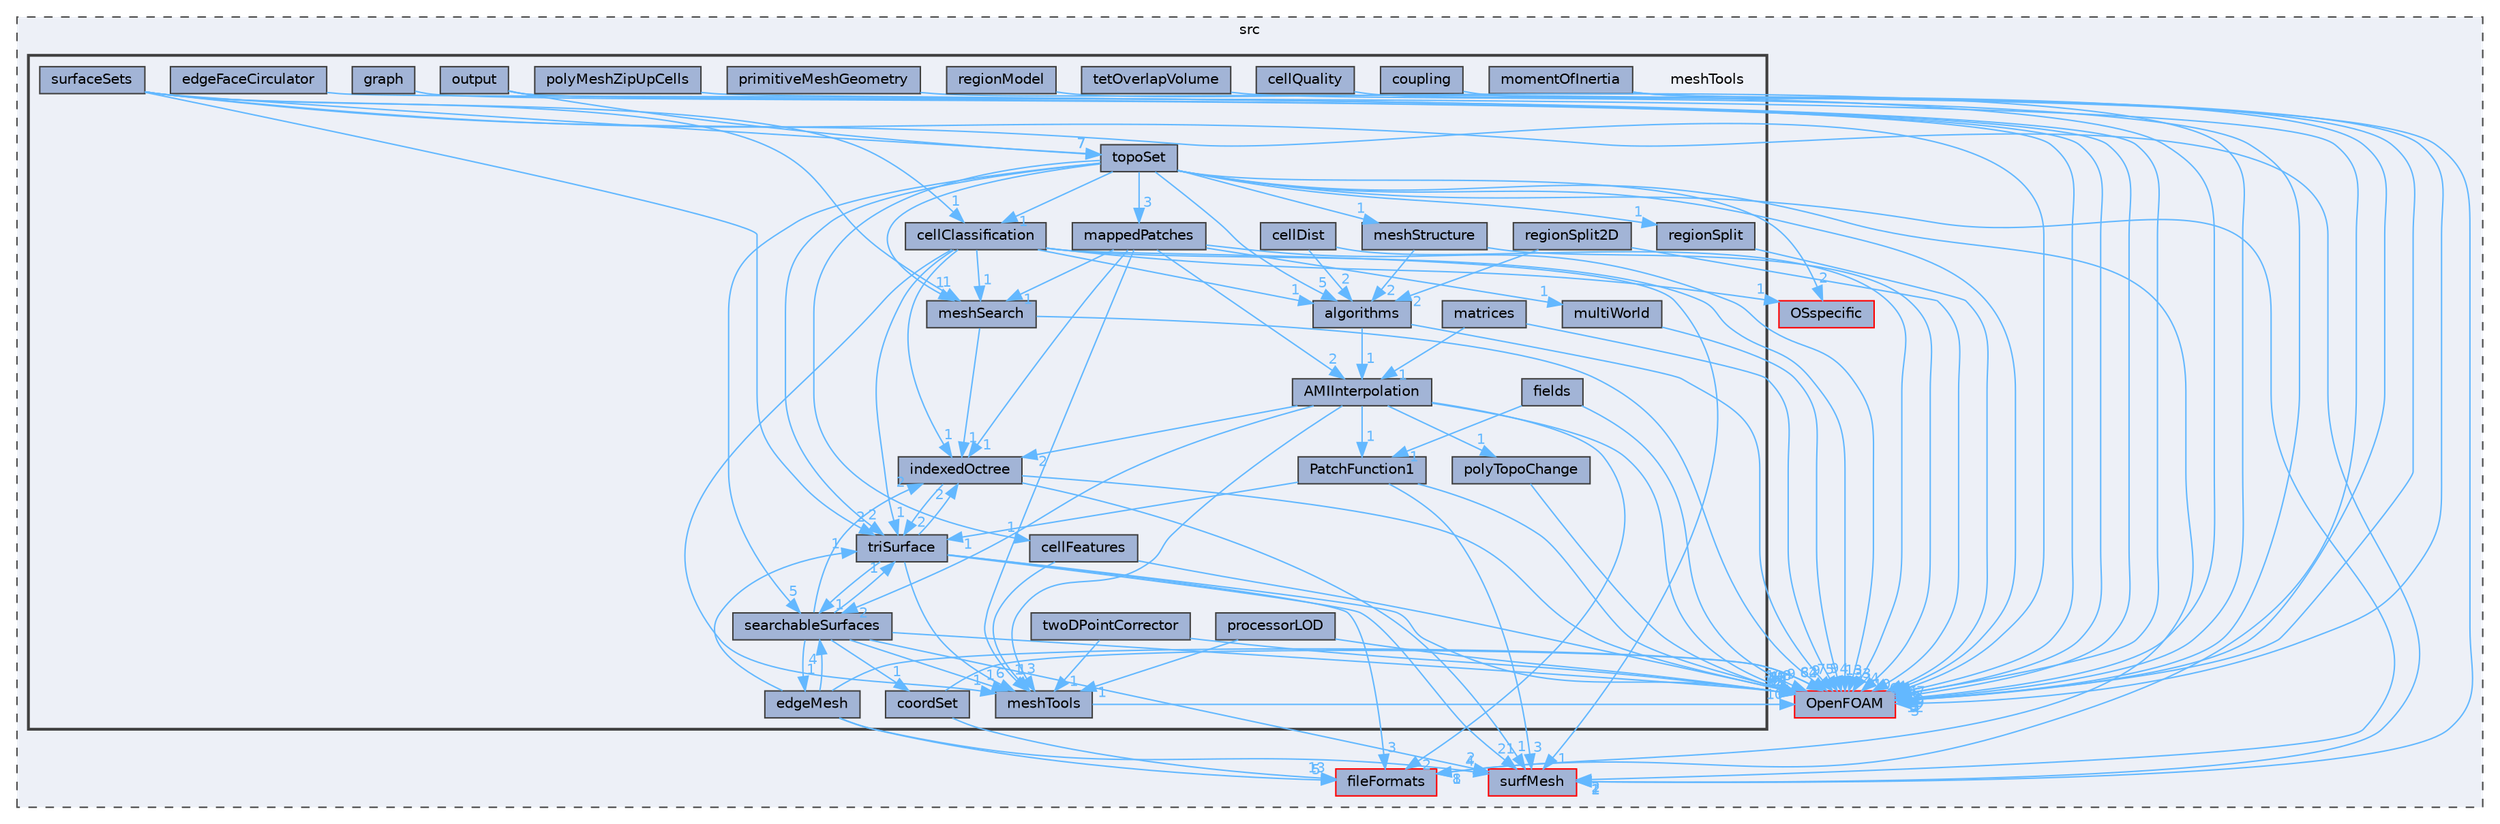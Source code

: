 digraph "src/meshTools"
{
 // LATEX_PDF_SIZE
  bgcolor="transparent";
  edge [fontname=Helvetica,fontsize=10,labelfontname=Helvetica,labelfontsize=10];
  node [fontname=Helvetica,fontsize=10,shape=box,height=0.2,width=0.4];
  compound=true
  subgraph clusterdir_68267d1309a1af8e8297ef4c3efbcdba {
    graph [ bgcolor="#edf0f7", pencolor="grey25", label="src", fontname=Helvetica,fontsize=10 style="filled,dashed", URL="dir_68267d1309a1af8e8297ef4c3efbcdba.html",tooltip=""]
  dir_0a88fe22feb23ce5f078a04a1df67721 [label="surfMesh", fillcolor="#a2b4d6", color="red", style="filled", URL="dir_0a88fe22feb23ce5f078a04a1df67721.html",tooltip=""];
  dir_1e7df7a7407fc4618be5c18f76eb7b99 [label="OSspecific", fillcolor="#a2b4d6", color="red", style="filled", URL="dir_1e7df7a7407fc4618be5c18f76eb7b99.html",tooltip=""];
  dir_b05602f37bb521a7142c0a3e200b5f35 [label="fileFormats", fillcolor="#a2b4d6", color="red", style="filled", URL="dir_b05602f37bb521a7142c0a3e200b5f35.html",tooltip=""];
  dir_c5473ff19b20e6ec4dfe5c310b3778a8 [label="OpenFOAM", fillcolor="#a2b4d6", color="red", style="filled", URL="dir_c5473ff19b20e6ec4dfe5c310b3778a8.html",tooltip=""];
  subgraph clusterdir_ae30ad0bef50cf391b24c614251bb9fd {
    graph [ bgcolor="#edf0f7", pencolor="grey25", label="", fontname=Helvetica,fontsize=10 style="filled,bold", URL="dir_ae30ad0bef50cf391b24c614251bb9fd.html",tooltip=""]
    dir_ae30ad0bef50cf391b24c614251bb9fd [shape=plaintext, label="meshTools"];
  dir_488f81ac1e9f391f7800e42bf7f5bacd [label="algorithms", fillcolor="#a2b4d6", color="grey25", style="filled", URL="dir_488f81ac1e9f391f7800e42bf7f5bacd.html",tooltip=""];
  dir_6b9532b4107849d088a6e7b91bdf643c [label="AMIInterpolation", fillcolor="#a2b4d6", color="grey25", style="filled", URL="dir_6b9532b4107849d088a6e7b91bdf643c.html",tooltip=""];
  dir_4bc05fb9b88a5582dccdfc3fdfdff5b9 [label="cellClassification", fillcolor="#a2b4d6", color="grey25", style="filled", URL="dir_4bc05fb9b88a5582dccdfc3fdfdff5b9.html",tooltip=""];
  dir_8ae854907988b2e3ddeec60c68059dc9 [label="cellDist", fillcolor="#a2b4d6", color="grey25", style="filled", URL="dir_8ae854907988b2e3ddeec60c68059dc9.html",tooltip=""];
  dir_8e84b7a8ecd36470533812cac5903fcd [label="cellFeatures", fillcolor="#a2b4d6", color="grey25", style="filled", URL="dir_8e84b7a8ecd36470533812cac5903fcd.html",tooltip=""];
  dir_8cb25ec061bb4cc958e2241058d08f99 [label="cellQuality", fillcolor="#a2b4d6", color="grey25", style="filled", URL="dir_8cb25ec061bb4cc958e2241058d08f99.html",tooltip=""];
  dir_16fc24032cee90d565e624eb11bff780 [label="coordSet", fillcolor="#a2b4d6", color="grey25", style="filled", URL="dir_16fc24032cee90d565e624eb11bff780.html",tooltip=""];
  dir_d78ae2d29a7ee007a710a37eded2cb98 [label="coupling", fillcolor="#a2b4d6", color="grey25", style="filled", URL="dir_d78ae2d29a7ee007a710a37eded2cb98.html",tooltip=""];
  dir_128f2956519415e6097dd3d5915f8df1 [label="edgeFaceCirculator", fillcolor="#a2b4d6", color="grey25", style="filled", URL="dir_128f2956519415e6097dd3d5915f8df1.html",tooltip=""];
  dir_49db66e8fd2a67bf222b9ee7503b6041 [label="edgeMesh", fillcolor="#a2b4d6", color="grey25", style="filled", URL="dir_49db66e8fd2a67bf222b9ee7503b6041.html",tooltip=""];
  dir_f913cff54bf185e9f9b35bbecdb96106 [label="fields", fillcolor="#a2b4d6", color="grey25", style="filled", URL="dir_f913cff54bf185e9f9b35bbecdb96106.html",tooltip=""];
  dir_b22712d859882d34618a9f5681aae79a [label="graph", fillcolor="#a2b4d6", color="grey25", style="filled", URL="dir_b22712d859882d34618a9f5681aae79a.html",tooltip=""];
  dir_daefbc79e43b4c6de930591d46791fc2 [label="indexedOctree", fillcolor="#a2b4d6", color="grey25", style="filled", URL="dir_daefbc79e43b4c6de930591d46791fc2.html",tooltip=""];
  dir_c77b33f4fcb6ece30dd2aa16d1bc605e [label="mappedPatches", fillcolor="#a2b4d6", color="grey25", style="filled", URL="dir_c77b33f4fcb6ece30dd2aa16d1bc605e.html",tooltip=""];
  dir_0a82308345dd56f15d2e0675555b9340 [label="matrices", fillcolor="#a2b4d6", color="grey25", style="filled", URL="dir_0a82308345dd56f15d2e0675555b9340.html",tooltip=""];
  dir_7314f67fd2a911ec2225fce1156c35c5 [label="meshSearch", fillcolor="#a2b4d6", color="grey25", style="filled", URL="dir_7314f67fd2a911ec2225fce1156c35c5.html",tooltip=""];
  dir_f7504254de9a2a0923beed9ed98c5858 [label="meshStructure", fillcolor="#a2b4d6", color="grey25", style="filled", URL="dir_f7504254de9a2a0923beed9ed98c5858.html",tooltip=""];
  dir_ed89494532d84cde5bd7df6bbfcbe2dc [label="meshTools", fillcolor="#a2b4d6", color="grey25", style="filled", URL="dir_ed89494532d84cde5bd7df6bbfcbe2dc.html",tooltip=""];
  dir_02ee004488fc7b2d3e873f5cdcdbed72 [label="momentOfInertia", fillcolor="#a2b4d6", color="grey25", style="filled", URL="dir_02ee004488fc7b2d3e873f5cdcdbed72.html",tooltip=""];
  dir_6ba5e4d62496b513c297333ab1a65b11 [label="multiWorld", fillcolor="#a2b4d6", color="grey25", style="filled", URL="dir_6ba5e4d62496b513c297333ab1a65b11.html",tooltip=""];
  dir_3db38cd7e70a8b62f5e2b7b1a971d99c [label="output", fillcolor="#a2b4d6", color="grey25", style="filled", URL="dir_3db38cd7e70a8b62f5e2b7b1a971d99c.html",tooltip=""];
  dir_09d50951098ee555b67e42398c5d8325 [label="PatchFunction1", fillcolor="#a2b4d6", color="grey25", style="filled", URL="dir_09d50951098ee555b67e42398c5d8325.html",tooltip=""];
  dir_233135fa0cf9ce8b9f026bfaa7c9109e [label="polyMeshZipUpCells", fillcolor="#a2b4d6", color="grey25", style="filled", URL="dir_233135fa0cf9ce8b9f026bfaa7c9109e.html",tooltip=""];
  dir_c389f6a60c7943062c7641a3b8faf6d0 [label="polyTopoChange", fillcolor="#a2b4d6", color="grey25", style="filled", URL="dir_c389f6a60c7943062c7641a3b8faf6d0.html",tooltip=""];
  dir_afed3d02f2288e809f71dba03b350dbd [label="primitiveMeshGeometry", fillcolor="#a2b4d6", color="grey25", style="filled", URL="dir_afed3d02f2288e809f71dba03b350dbd.html",tooltip=""];
  dir_37fa615bf9ef1beb1efdb4eaf3f47e60 [label="processorLOD", fillcolor="#a2b4d6", color="grey25", style="filled", URL="dir_37fa615bf9ef1beb1efdb4eaf3f47e60.html",tooltip=""];
  dir_55f395437c26eb211ee67f568eb0531b [label="regionModel", fillcolor="#a2b4d6", color="grey25", style="filled", URL="dir_55f395437c26eb211ee67f568eb0531b.html",tooltip=""];
  dir_e6eb7eb4a0044a29d56f0d9aa7020713 [label="regionSplit", fillcolor="#a2b4d6", color="grey25", style="filled", URL="dir_e6eb7eb4a0044a29d56f0d9aa7020713.html",tooltip=""];
  dir_07327a5cc94da3d5a907f40b097f6379 [label="regionSplit2D", fillcolor="#a2b4d6", color="grey25", style="filled", URL="dir_07327a5cc94da3d5a907f40b097f6379.html",tooltip=""];
  dir_fdba7555f757b9c8126275cbaccc3a14 [label="searchableSurfaces", fillcolor="#a2b4d6", color="grey25", style="filled", URL="dir_fdba7555f757b9c8126275cbaccc3a14.html",tooltip=""];
  dir_e680ad1ba1f83b1c217a13410c40c85a [label="surfaceSets", fillcolor="#a2b4d6", color="grey25", style="filled", URL="dir_e680ad1ba1f83b1c217a13410c40c85a.html",tooltip=""];
  dir_06f7c61eb3ae27549f2add221f25cc6b [label="tetOverlapVolume", fillcolor="#a2b4d6", color="grey25", style="filled", URL="dir_06f7c61eb3ae27549f2add221f25cc6b.html",tooltip=""];
  dir_53c6f1430167a4cd316d5caa179db9dd [label="topoSet", fillcolor="#a2b4d6", color="grey25", style="filled", URL="dir_53c6f1430167a4cd316d5caa179db9dd.html",tooltip=""];
  dir_2c4b96702ead4056d900947b6784ec65 [label="triSurface", fillcolor="#a2b4d6", color="grey25", style="filled", URL="dir_2c4b96702ead4056d900947b6784ec65.html",tooltip=""];
  dir_84a34869fbafd9b8cb2b20ac7868986d [label="twoDPointCorrector", fillcolor="#a2b4d6", color="grey25", style="filled", URL="dir_84a34869fbafd9b8cb2b20ac7868986d.html",tooltip=""];
  }
  }
  dir_488f81ac1e9f391f7800e42bf7f5bacd->dir_c5473ff19b20e6ec4dfe5c310b3778a8 [headlabel="75", labeldistance=1.5 headhref="dir_000081_002695.html" href="dir_000081_002695.html" color="steelblue1" fontcolor="steelblue1"];
  dir_488f81ac1e9f391f7800e42bf7f5bacd->dir_6b9532b4107849d088a6e7b91bdf643c [headlabel="1", labeldistance=1.5 headhref="dir_000081_000101.html" href="dir_000081_000101.html" color="steelblue1" fontcolor="steelblue1"];
  dir_6b9532b4107849d088a6e7b91bdf643c->dir_c5473ff19b20e6ec4dfe5c310b3778a8 [headlabel="108", labeldistance=1.5 headhref="dir_000101_002695.html" href="dir_000101_002695.html" color="steelblue1" fontcolor="steelblue1"];
  dir_6b9532b4107849d088a6e7b91bdf643c->dir_ed89494532d84cde5bd7df6bbfcbe2dc [headlabel="3", labeldistance=1.5 headhref="dir_000101_002383.html" href="dir_000101_002383.html" color="steelblue1" fontcolor="steelblue1"];
  dir_6b9532b4107849d088a6e7b91bdf643c->dir_fdba7555f757b9c8126275cbaccc3a14 [headlabel="2", labeldistance=1.5 headhref="dir_000101_003461.html" href="dir_000101_003461.html" color="steelblue1" fontcolor="steelblue1"];
  dir_6b9532b4107849d088a6e7b91bdf643c->dir_daefbc79e43b4c6de930591d46791fc2 [headlabel="2", labeldistance=1.5 headhref="dir_000101_001834.html" href="dir_000101_001834.html" color="steelblue1" fontcolor="steelblue1"];
  dir_6b9532b4107849d088a6e7b91bdf643c->dir_09d50951098ee555b67e42398c5d8325 [headlabel="1", labeldistance=1.5 headhref="dir_000101_002831.html" href="dir_000101_002831.html" color="steelblue1" fontcolor="steelblue1"];
  dir_6b9532b4107849d088a6e7b91bdf643c->dir_c389f6a60c7943062c7641a3b8faf6d0 [headlabel="1", labeldistance=1.5 headhref="dir_000101_002999.html" href="dir_000101_002999.html" color="steelblue1" fontcolor="steelblue1"];
  dir_6b9532b4107849d088a6e7b91bdf643c->dir_b05602f37bb521a7142c0a3e200b5f35 [headlabel="2", labeldistance=1.5 headhref="dir_000101_001353.html" href="dir_000101_001353.html" color="steelblue1" fontcolor="steelblue1"];
  dir_4bc05fb9b88a5582dccdfc3fdfdff5b9->dir_0a88fe22feb23ce5f078a04a1df67721 [headlabel="1", labeldistance=1.5 headhref="dir_000415_003891.html" href="dir_000415_003891.html" color="steelblue1" fontcolor="steelblue1"];
  dir_4bc05fb9b88a5582dccdfc3fdfdff5b9->dir_1e7df7a7407fc4618be5c18f76eb7b99 [headlabel="1", labeldistance=1.5 headhref="dir_000415_002727.html" href="dir_000415_002727.html" color="steelblue1" fontcolor="steelblue1"];
  dir_4bc05fb9b88a5582dccdfc3fdfdff5b9->dir_2c4b96702ead4056d900947b6784ec65 [headlabel="1", labeldistance=1.5 headhref="dir_000415_004124.html" href="dir_000415_004124.html" color="steelblue1" fontcolor="steelblue1"];
  dir_4bc05fb9b88a5582dccdfc3fdfdff5b9->dir_488f81ac1e9f391f7800e42bf7f5bacd [headlabel="1", labeldistance=1.5 headhref="dir_000415_000081.html" href="dir_000415_000081.html" color="steelblue1" fontcolor="steelblue1"];
  dir_4bc05fb9b88a5582dccdfc3fdfdff5b9->dir_7314f67fd2a911ec2225fce1156c35c5 [headlabel="1", labeldistance=1.5 headhref="dir_000415_002376.html" href="dir_000415_002376.html" color="steelblue1" fontcolor="steelblue1"];
  dir_4bc05fb9b88a5582dccdfc3fdfdff5b9->dir_c5473ff19b20e6ec4dfe5c310b3778a8 [headlabel="13", labeldistance=1.5 headhref="dir_000415_002695.html" href="dir_000415_002695.html" color="steelblue1" fontcolor="steelblue1"];
  dir_4bc05fb9b88a5582dccdfc3fdfdff5b9->dir_daefbc79e43b4c6de930591d46791fc2 [headlabel="1", labeldistance=1.5 headhref="dir_000415_001834.html" href="dir_000415_001834.html" color="steelblue1" fontcolor="steelblue1"];
  dir_4bc05fb9b88a5582dccdfc3fdfdff5b9->dir_ed89494532d84cde5bd7df6bbfcbe2dc [headlabel="1", labeldistance=1.5 headhref="dir_000415_002383.html" href="dir_000415_002383.html" color="steelblue1" fontcolor="steelblue1"];
  dir_8ae854907988b2e3ddeec60c68059dc9->dir_c5473ff19b20e6ec4dfe5c310b3778a8 [headlabel="24", labeldistance=1.5 headhref="dir_000419_002695.html" href="dir_000419_002695.html" color="steelblue1" fontcolor="steelblue1"];
  dir_8ae854907988b2e3ddeec60c68059dc9->dir_488f81ac1e9f391f7800e42bf7f5bacd [headlabel="2", labeldistance=1.5 headhref="dir_000419_000081.html" href="dir_000419_000081.html" color="steelblue1" fontcolor="steelblue1"];
  dir_8e84b7a8ecd36470533812cac5903fcd->dir_c5473ff19b20e6ec4dfe5c310b3778a8 [headlabel="11", labeldistance=1.5 headhref="dir_000420_002695.html" href="dir_000420_002695.html" color="steelblue1" fontcolor="steelblue1"];
  dir_8e84b7a8ecd36470533812cac5903fcd->dir_ed89494532d84cde5bd7df6bbfcbe2dc [headlabel="1", labeldistance=1.5 headhref="dir_000420_002383.html" href="dir_000420_002383.html" color="steelblue1" fontcolor="steelblue1"];
  dir_8cb25ec061bb4cc958e2241058d08f99->dir_c5473ff19b20e6ec4dfe5c310b3778a8 [headlabel="3", labeldistance=1.5 headhref="dir_000428_002695.html" href="dir_000428_002695.html" color="steelblue1" fontcolor="steelblue1"];
  dir_16fc24032cee90d565e624eb11bff780->dir_b05602f37bb521a7142c0a3e200b5f35 [headlabel="13", labeldistance=1.5 headhref="dir_000686_001353.html" href="dir_000686_001353.html" color="steelblue1" fontcolor="steelblue1"];
  dir_16fc24032cee90d565e624eb11bff780->dir_c5473ff19b20e6ec4dfe5c310b3778a8 [headlabel="64", labeldistance=1.5 headhref="dir_000686_002695.html" href="dir_000686_002695.html" color="steelblue1" fontcolor="steelblue1"];
  dir_d78ae2d29a7ee007a710a37eded2cb98->dir_c5473ff19b20e6ec4dfe5c310b3778a8 [headlabel="7", labeldistance=1.5 headhref="dir_000713_002695.html" href="dir_000713_002695.html" color="steelblue1" fontcolor="steelblue1"];
  dir_128f2956519415e6097dd3d5915f8df1->dir_c5473ff19b20e6ec4dfe5c310b3778a8 [headlabel="3", labeldistance=1.5 headhref="dir_001105_002695.html" href="dir_001105_002695.html" color="steelblue1" fontcolor="steelblue1"];
  dir_49db66e8fd2a67bf222b9ee7503b6041->dir_c5473ff19b20e6ec4dfe5c310b3778a8 [headlabel="82", labeldistance=1.5 headhref="dir_001112_002695.html" href="dir_001112_002695.html" color="steelblue1" fontcolor="steelblue1"];
  dir_49db66e8fd2a67bf222b9ee7503b6041->dir_0a88fe22feb23ce5f078a04a1df67721 [headlabel="4", labeldistance=1.5 headhref="dir_001112_003891.html" href="dir_001112_003891.html" color="steelblue1" fontcolor="steelblue1"];
  dir_49db66e8fd2a67bf222b9ee7503b6041->dir_2c4b96702ead4056d900947b6784ec65 [headlabel="1", labeldistance=1.5 headhref="dir_001112_004124.html" href="dir_001112_004124.html" color="steelblue1" fontcolor="steelblue1"];
  dir_49db66e8fd2a67bf222b9ee7503b6041->dir_b05602f37bb521a7142c0a3e200b5f35 [headlabel="5", labeldistance=1.5 headhref="dir_001112_001353.html" href="dir_001112_001353.html" color="steelblue1" fontcolor="steelblue1"];
  dir_49db66e8fd2a67bf222b9ee7503b6041->dir_fdba7555f757b9c8126275cbaccc3a14 [headlabel="4", labeldistance=1.5 headhref="dir_001112_003461.html" href="dir_001112_003461.html" color="steelblue1" fontcolor="steelblue1"];
  dir_f913cff54bf185e9f9b35bbecdb96106->dir_c5473ff19b20e6ec4dfe5c310b3778a8 [headlabel="9", labeldistance=1.5 headhref="dir_001333_002695.html" href="dir_001333_002695.html" color="steelblue1" fontcolor="steelblue1"];
  dir_f913cff54bf185e9f9b35bbecdb96106->dir_09d50951098ee555b67e42398c5d8325 [headlabel="1", labeldistance=1.5 headhref="dir_001333_002831.html" href="dir_001333_002831.html" color="steelblue1" fontcolor="steelblue1"];
  dir_b22712d859882d34618a9f5681aae79a->dir_c5473ff19b20e6ec4dfe5c310b3778a8 [headlabel="19", labeldistance=1.5 headhref="dir_001677_002695.html" href="dir_001677_002695.html" color="steelblue1" fontcolor="steelblue1"];
  dir_daefbc79e43b4c6de930591d46791fc2->dir_0a88fe22feb23ce5f078a04a1df67721 [headlabel="1", labeldistance=1.5 headhref="dir_001834_003891.html" href="dir_001834_003891.html" color="steelblue1" fontcolor="steelblue1"];
  dir_daefbc79e43b4c6de930591d46791fc2->dir_2c4b96702ead4056d900947b6784ec65 [headlabel="2", labeldistance=1.5 headhref="dir_001834_004124.html" href="dir_001834_004124.html" color="steelblue1" fontcolor="steelblue1"];
  dir_daefbc79e43b4c6de930591d46791fc2->dir_c5473ff19b20e6ec4dfe5c310b3778a8 [headlabel="16", labeldistance=1.5 headhref="dir_001834_002695.html" href="dir_001834_002695.html" color="steelblue1" fontcolor="steelblue1"];
  dir_c77b33f4fcb6ece30dd2aa16d1bc605e->dir_c5473ff19b20e6ec4dfe5c310b3778a8 [headlabel="33", labeldistance=1.5 headhref="dir_002310_002695.html" href="dir_002310_002695.html" color="steelblue1" fontcolor="steelblue1"];
  dir_c77b33f4fcb6ece30dd2aa16d1bc605e->dir_7314f67fd2a911ec2225fce1156c35c5 [headlabel="1", labeldistance=1.5 headhref="dir_002310_002376.html" href="dir_002310_002376.html" color="steelblue1" fontcolor="steelblue1"];
  dir_c77b33f4fcb6ece30dd2aa16d1bc605e->dir_6ba5e4d62496b513c297333ab1a65b11 [headlabel="1", labeldistance=1.5 headhref="dir_002310_002506.html" href="dir_002310_002506.html" color="steelblue1" fontcolor="steelblue1"];
  dir_c77b33f4fcb6ece30dd2aa16d1bc605e->dir_ed89494532d84cde5bd7df6bbfcbe2dc [headlabel="1", labeldistance=1.5 headhref="dir_002310_002383.html" href="dir_002310_002383.html" color="steelblue1" fontcolor="steelblue1"];
  dir_c77b33f4fcb6ece30dd2aa16d1bc605e->dir_daefbc79e43b4c6de930591d46791fc2 [headlabel="1", labeldistance=1.5 headhref="dir_002310_001834.html" href="dir_002310_001834.html" color="steelblue1" fontcolor="steelblue1"];
  dir_c77b33f4fcb6ece30dd2aa16d1bc605e->dir_6b9532b4107849d088a6e7b91bdf643c [headlabel="2", labeldistance=1.5 headhref="dir_002310_000101.html" href="dir_002310_000101.html" color="steelblue1" fontcolor="steelblue1"];
  dir_0a82308345dd56f15d2e0675555b9340->dir_6b9532b4107849d088a6e7b91bdf643c [headlabel="1", labeldistance=1.5 headhref="dir_002332_000101.html" href="dir_002332_000101.html" color="steelblue1" fontcolor="steelblue1"];
  dir_0a82308345dd56f15d2e0675555b9340->dir_c5473ff19b20e6ec4dfe5c310b3778a8 [headlabel="9", labeldistance=1.5 headhref="dir_002332_002695.html" href="dir_002332_002695.html" color="steelblue1" fontcolor="steelblue1"];
  dir_7314f67fd2a911ec2225fce1156c35c5->dir_c5473ff19b20e6ec4dfe5c310b3778a8 [headlabel="9", labeldistance=1.5 headhref="dir_002376_002695.html" href="dir_002376_002695.html" color="steelblue1" fontcolor="steelblue1"];
  dir_7314f67fd2a911ec2225fce1156c35c5->dir_daefbc79e43b4c6de930591d46791fc2 [headlabel="1", labeldistance=1.5 headhref="dir_002376_001834.html" href="dir_002376_001834.html" color="steelblue1" fontcolor="steelblue1"];
  dir_f7504254de9a2a0923beed9ed98c5858->dir_488f81ac1e9f391f7800e42bf7f5bacd [headlabel="2", labeldistance=1.5 headhref="dir_002378_000081.html" href="dir_002378_000081.html" color="steelblue1" fontcolor="steelblue1"];
  dir_f7504254de9a2a0923beed9ed98c5858->dir_c5473ff19b20e6ec4dfe5c310b3778a8 [headlabel="10", labeldistance=1.5 headhref="dir_002378_002695.html" href="dir_002378_002695.html" color="steelblue1" fontcolor="steelblue1"];
  dir_ed89494532d84cde5bd7df6bbfcbe2dc->dir_c5473ff19b20e6ec4dfe5c310b3778a8 [headlabel="10", labeldistance=1.5 headhref="dir_002383_002695.html" href="dir_002383_002695.html" color="steelblue1" fontcolor="steelblue1"];
  dir_02ee004488fc7b2d3e873f5cdcdbed72->dir_0a88fe22feb23ce5f078a04a1df67721 [headlabel="1", labeldistance=1.5 headhref="dir_002432_003891.html" href="dir_002432_003891.html" color="steelblue1" fontcolor="steelblue1"];
  dir_02ee004488fc7b2d3e873f5cdcdbed72->dir_c5473ff19b20e6ec4dfe5c310b3778a8 [headlabel="3", labeldistance=1.5 headhref="dir_002432_002695.html" href="dir_002432_002695.html" color="steelblue1" fontcolor="steelblue1"];
  dir_6ba5e4d62496b513c297333ab1a65b11->dir_c5473ff19b20e6ec4dfe5c310b3778a8 [headlabel="4", labeldistance=1.5 headhref="dir_002506_002695.html" href="dir_002506_002695.html" color="steelblue1" fontcolor="steelblue1"];
  dir_3db38cd7e70a8b62f5e2b7b1a971d99c->dir_b05602f37bb521a7142c0a3e200b5f35 [headlabel="8", labeldistance=1.5 headhref="dir_002741_001353.html" href="dir_002741_001353.html" color="steelblue1" fontcolor="steelblue1"];
  dir_3db38cd7e70a8b62f5e2b7b1a971d99c->dir_c5473ff19b20e6ec4dfe5c310b3778a8 [headlabel="19", labeldistance=1.5 headhref="dir_002741_002695.html" href="dir_002741_002695.html" color="steelblue1" fontcolor="steelblue1"];
  dir_3db38cd7e70a8b62f5e2b7b1a971d99c->dir_53c6f1430167a4cd316d5caa179db9dd [headlabel="7", labeldistance=1.5 headhref="dir_002741_004074.html" href="dir_002741_004074.html" color="steelblue1" fontcolor="steelblue1"];
  dir_09d50951098ee555b67e42398c5d8325->dir_0a88fe22feb23ce5f078a04a1df67721 [headlabel="3", labeldistance=1.5 headhref="dir_002831_003891.html" href="dir_002831_003891.html" color="steelblue1" fontcolor="steelblue1"];
  dir_09d50951098ee555b67e42398c5d8325->dir_2c4b96702ead4056d900947b6784ec65 [headlabel="1", labeldistance=1.5 headhref="dir_002831_004124.html" href="dir_002831_004124.html" color="steelblue1" fontcolor="steelblue1"];
  dir_09d50951098ee555b67e42398c5d8325->dir_c5473ff19b20e6ec4dfe5c310b3778a8 [headlabel="43", labeldistance=1.5 headhref="dir_002831_002695.html" href="dir_002831_002695.html" color="steelblue1" fontcolor="steelblue1"];
  dir_233135fa0cf9ce8b9f026bfaa7c9109e->dir_c5473ff19b20e6ec4dfe5c310b3778a8 [headlabel="4", labeldistance=1.5 headhref="dir_002987_002695.html" href="dir_002987_002695.html" color="steelblue1" fontcolor="steelblue1"];
  dir_c389f6a60c7943062c7641a3b8faf6d0->dir_c5473ff19b20e6ec4dfe5c310b3778a8 [headlabel="32", labeldistance=1.5 headhref="dir_002999_002695.html" href="dir_002999_002695.html" color="steelblue1" fontcolor="steelblue1"];
  dir_afed3d02f2288e809f71dba03b350dbd->dir_c5473ff19b20e6ec4dfe5c310b3778a8 [headlabel="5", labeldistance=1.5 headhref="dir_003065_002695.html" href="dir_003065_002695.html" color="steelblue1" fontcolor="steelblue1"];
  dir_37fa615bf9ef1beb1efdb4eaf3f47e60->dir_c5473ff19b20e6ec4dfe5c310b3778a8 [headlabel="9", labeldistance=1.5 headhref="dir_003097_002695.html" href="dir_003097_002695.html" color="steelblue1" fontcolor="steelblue1"];
  dir_37fa615bf9ef1beb1efdb4eaf3f47e60->dir_ed89494532d84cde5bd7df6bbfcbe2dc [headlabel="1", labeldistance=1.5 headhref="dir_003097_002383.html" href="dir_003097_002383.html" color="steelblue1" fontcolor="steelblue1"];
  dir_55f395437c26eb211ee67f568eb0531b->dir_c5473ff19b20e6ec4dfe5c310b3778a8 [headlabel="5", labeldistance=1.5 headhref="dir_003289_002695.html" href="dir_003289_002695.html" color="steelblue1" fontcolor="steelblue1"];
  dir_e6eb7eb4a0044a29d56f0d9aa7020713->dir_c5473ff19b20e6ec4dfe5c310b3778a8 [headlabel="26", labeldistance=1.5 headhref="dir_003298_002695.html" href="dir_003298_002695.html" color="steelblue1" fontcolor="steelblue1"];
  dir_07327a5cc94da3d5a907f40b097f6379->dir_488f81ac1e9f391f7800e42bf7f5bacd [headlabel="2", labeldistance=1.5 headhref="dir_003299_000081.html" href="dir_003299_000081.html" color="steelblue1" fontcolor="steelblue1"];
  dir_07327a5cc94da3d5a907f40b097f6379->dir_c5473ff19b20e6ec4dfe5c310b3778a8 [headlabel="6", labeldistance=1.5 headhref="dir_003299_002695.html" href="dir_003299_002695.html" color="steelblue1" fontcolor="steelblue1"];
  dir_fdba7555f757b9c8126275cbaccc3a14->dir_49db66e8fd2a67bf222b9ee7503b6041 [headlabel="1", labeldistance=1.5 headhref="dir_003461_001112.html" href="dir_003461_001112.html" color="steelblue1" fontcolor="steelblue1"];
  dir_fdba7555f757b9c8126275cbaccc3a14->dir_c5473ff19b20e6ec4dfe5c310b3778a8 [headlabel="65", labeldistance=1.5 headhref="dir_003461_002695.html" href="dir_003461_002695.html" color="steelblue1" fontcolor="steelblue1"];
  dir_fdba7555f757b9c8126275cbaccc3a14->dir_16fc24032cee90d565e624eb11bff780 [headlabel="1", labeldistance=1.5 headhref="dir_003461_000686.html" href="dir_003461_000686.html" color="steelblue1" fontcolor="steelblue1"];
  dir_fdba7555f757b9c8126275cbaccc3a14->dir_ed89494532d84cde5bd7df6bbfcbe2dc [headlabel="1", labeldistance=1.5 headhref="dir_003461_002383.html" href="dir_003461_002383.html" color="steelblue1" fontcolor="steelblue1"];
  dir_fdba7555f757b9c8126275cbaccc3a14->dir_0a88fe22feb23ce5f078a04a1df67721 [headlabel="2", labeldistance=1.5 headhref="dir_003461_003891.html" href="dir_003461_003891.html" color="steelblue1" fontcolor="steelblue1"];
  dir_fdba7555f757b9c8126275cbaccc3a14->dir_daefbc79e43b4c6de930591d46791fc2 [headlabel="2", labeldistance=1.5 headhref="dir_003461_001834.html" href="dir_003461_001834.html" color="steelblue1" fontcolor="steelblue1"];
  dir_fdba7555f757b9c8126275cbaccc3a14->dir_2c4b96702ead4056d900947b6784ec65 [headlabel="1", labeldistance=1.5 headhref="dir_003461_004124.html" href="dir_003461_004124.html" color="steelblue1" fontcolor="steelblue1"];
  dir_e680ad1ba1f83b1c217a13410c40c85a->dir_0a88fe22feb23ce5f078a04a1df67721 [headlabel="2", labeldistance=1.5 headhref="dir_003872_003891.html" href="dir_003872_003891.html" color="steelblue1" fontcolor="steelblue1"];
  dir_e680ad1ba1f83b1c217a13410c40c85a->dir_2c4b96702ead4056d900947b6784ec65 [headlabel="2", labeldistance=1.5 headhref="dir_003872_004124.html" href="dir_003872_004124.html" color="steelblue1" fontcolor="steelblue1"];
  dir_e680ad1ba1f83b1c217a13410c40c85a->dir_4bc05fb9b88a5582dccdfc3fdfdff5b9 [headlabel="1", labeldistance=1.5 headhref="dir_003872_000415.html" href="dir_003872_000415.html" color="steelblue1" fontcolor="steelblue1"];
  dir_e680ad1ba1f83b1c217a13410c40c85a->dir_53c6f1430167a4cd316d5caa179db9dd [headlabel="7", labeldistance=1.5 headhref="dir_003872_004074.html" href="dir_003872_004074.html" color="steelblue1" fontcolor="steelblue1"];
  dir_e680ad1ba1f83b1c217a13410c40c85a->dir_7314f67fd2a911ec2225fce1156c35c5 [headlabel="1", labeldistance=1.5 headhref="dir_003872_002376.html" href="dir_003872_002376.html" color="steelblue1" fontcolor="steelblue1"];
  dir_e680ad1ba1f83b1c217a13410c40c85a->dir_c5473ff19b20e6ec4dfe5c310b3778a8 [headlabel="6", labeldistance=1.5 headhref="dir_003872_002695.html" href="dir_003872_002695.html" color="steelblue1" fontcolor="steelblue1"];
  dir_06f7c61eb3ae27549f2add221f25cc6b->dir_c5473ff19b20e6ec4dfe5c310b3778a8 [headlabel="12", labeldistance=1.5 headhref="dir_003990_002695.html" href="dir_003990_002695.html" color="steelblue1" fontcolor="steelblue1"];
  dir_53c6f1430167a4cd316d5caa179db9dd->dir_0a88fe22feb23ce5f078a04a1df67721 [headlabel="2", labeldistance=1.5 headhref="dir_004074_003891.html" href="dir_004074_003891.html" color="steelblue1" fontcolor="steelblue1"];
  dir_53c6f1430167a4cd316d5caa179db9dd->dir_1e7df7a7407fc4618be5c18f76eb7b99 [headlabel="2", labeldistance=1.5 headhref="dir_004074_002727.html" href="dir_004074_002727.html" color="steelblue1" fontcolor="steelblue1"];
  dir_53c6f1430167a4cd316d5caa179db9dd->dir_2c4b96702ead4056d900947b6784ec65 [headlabel="2", labeldistance=1.5 headhref="dir_004074_004124.html" href="dir_004074_004124.html" color="steelblue1" fontcolor="steelblue1"];
  dir_53c6f1430167a4cd316d5caa179db9dd->dir_488f81ac1e9f391f7800e42bf7f5bacd [headlabel="5", labeldistance=1.5 headhref="dir_004074_000081.html" href="dir_004074_000081.html" color="steelblue1" fontcolor="steelblue1"];
  dir_53c6f1430167a4cd316d5caa179db9dd->dir_4bc05fb9b88a5582dccdfc3fdfdff5b9 [headlabel="1", labeldistance=1.5 headhref="dir_004074_000415.html" href="dir_004074_000415.html" color="steelblue1" fontcolor="steelblue1"];
  dir_53c6f1430167a4cd316d5caa179db9dd->dir_7314f67fd2a911ec2225fce1156c35c5 [headlabel="1", labeldistance=1.5 headhref="dir_004074_002376.html" href="dir_004074_002376.html" color="steelblue1" fontcolor="steelblue1"];
  dir_53c6f1430167a4cd316d5caa179db9dd->dir_8e84b7a8ecd36470533812cac5903fcd [headlabel="1", labeldistance=1.5 headhref="dir_004074_000420.html" href="dir_004074_000420.html" color="steelblue1" fontcolor="steelblue1"];
  dir_53c6f1430167a4cd316d5caa179db9dd->dir_b05602f37bb521a7142c0a3e200b5f35 [headlabel="1", labeldistance=1.5 headhref="dir_004074_001353.html" href="dir_004074_001353.html" color="steelblue1" fontcolor="steelblue1"];
  dir_53c6f1430167a4cd316d5caa179db9dd->dir_c5473ff19b20e6ec4dfe5c310b3778a8 [headlabel="247", labeldistance=1.5 headhref="dir_004074_002695.html" href="dir_004074_002695.html" color="steelblue1" fontcolor="steelblue1"];
  dir_53c6f1430167a4cd316d5caa179db9dd->dir_c77b33f4fcb6ece30dd2aa16d1bc605e [headlabel="3", labeldistance=1.5 headhref="dir_004074_002310.html" href="dir_004074_002310.html" color="steelblue1" fontcolor="steelblue1"];
  dir_53c6f1430167a4cd316d5caa179db9dd->dir_e6eb7eb4a0044a29d56f0d9aa7020713 [headlabel="1", labeldistance=1.5 headhref="dir_004074_003298.html" href="dir_004074_003298.html" color="steelblue1" fontcolor="steelblue1"];
  dir_53c6f1430167a4cd316d5caa179db9dd->dir_f7504254de9a2a0923beed9ed98c5858 [headlabel="1", labeldistance=1.5 headhref="dir_004074_002378.html" href="dir_004074_002378.html" color="steelblue1" fontcolor="steelblue1"];
  dir_53c6f1430167a4cd316d5caa179db9dd->dir_fdba7555f757b9c8126275cbaccc3a14 [headlabel="5", labeldistance=1.5 headhref="dir_004074_003461.html" href="dir_004074_003461.html" color="steelblue1" fontcolor="steelblue1"];
  dir_2c4b96702ead4056d900947b6784ec65->dir_0a88fe22feb23ce5f078a04a1df67721 [headlabel="21", labeldistance=1.5 headhref="dir_004124_003891.html" href="dir_004124_003891.html" color="steelblue1" fontcolor="steelblue1"];
  dir_2c4b96702ead4056d900947b6784ec65->dir_b05602f37bb521a7142c0a3e200b5f35 [headlabel="3", labeldistance=1.5 headhref="dir_004124_001353.html" href="dir_004124_001353.html" color="steelblue1" fontcolor="steelblue1"];
  dir_2c4b96702ead4056d900947b6784ec65->dir_c5473ff19b20e6ec4dfe5c310b3778a8 [headlabel="121", labeldistance=1.5 headhref="dir_004124_002695.html" href="dir_004124_002695.html" color="steelblue1" fontcolor="steelblue1"];
  dir_2c4b96702ead4056d900947b6784ec65->dir_daefbc79e43b4c6de930591d46791fc2 [headlabel="2", labeldistance=1.5 headhref="dir_004124_001834.html" href="dir_004124_001834.html" color="steelblue1" fontcolor="steelblue1"];
  dir_2c4b96702ead4056d900947b6784ec65->dir_ed89494532d84cde5bd7df6bbfcbe2dc [headlabel="6", labeldistance=1.5 headhref="dir_004124_002383.html" href="dir_004124_002383.html" color="steelblue1" fontcolor="steelblue1"];
  dir_2c4b96702ead4056d900947b6784ec65->dir_fdba7555f757b9c8126275cbaccc3a14 [headlabel="1", labeldistance=1.5 headhref="dir_004124_003461.html" href="dir_004124_003461.html" color="steelblue1" fontcolor="steelblue1"];
  dir_84a34869fbafd9b8cb2b20ac7868986d->dir_c5473ff19b20e6ec4dfe5c310b3778a8 [headlabel="9", labeldistance=1.5 headhref="dir_004163_002695.html" href="dir_004163_002695.html" color="steelblue1" fontcolor="steelblue1"];
  dir_84a34869fbafd9b8cb2b20ac7868986d->dir_ed89494532d84cde5bd7df6bbfcbe2dc [headlabel="1", labeldistance=1.5 headhref="dir_004163_002383.html" href="dir_004163_002383.html" color="steelblue1" fontcolor="steelblue1"];
}
